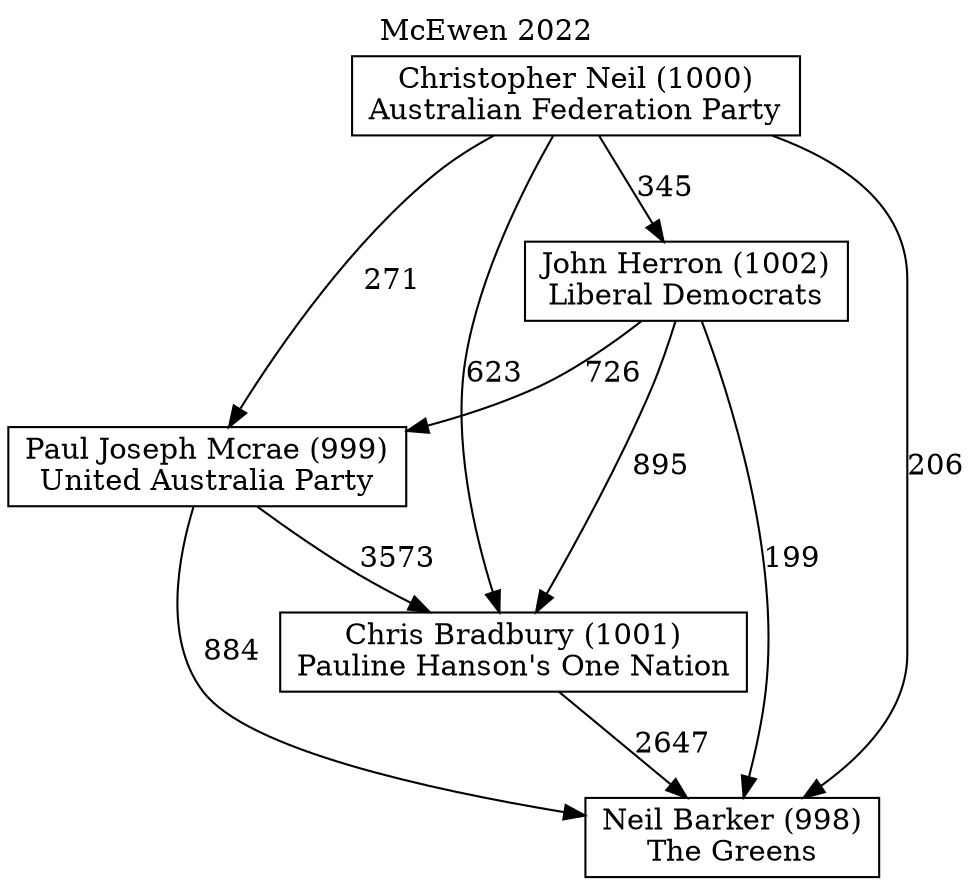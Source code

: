 // House preference flow
digraph "Neil Barker (998)_McEwen_2022" {
	graph [label="McEwen 2022" labelloc=t mclimit=10]
	node [shape=box]
	"Paul Joseph Mcrae (999)" [label="Paul Joseph Mcrae (999)
United Australia Party"]
	"Neil Barker (998)" [label="Neil Barker (998)
The Greens"]
	"John Herron (1002)" [label="John Herron (1002)
Liberal Democrats"]
	"Christopher Neil (1000)" [label="Christopher Neil (1000)
Australian Federation Party"]
	"Chris Bradbury (1001)" [label="Chris Bradbury (1001)
Pauline Hanson's One Nation"]
	"Chris Bradbury (1001)" -> "Neil Barker (998)" [label=2647]
	"John Herron (1002)" -> "Neil Barker (998)" [label=199]
	"Christopher Neil (1000)" -> "John Herron (1002)" [label=345]
	"Paul Joseph Mcrae (999)" -> "Chris Bradbury (1001)" [label=3573]
	"Christopher Neil (1000)" -> "Paul Joseph Mcrae (999)" [label=271]
	"John Herron (1002)" -> "Chris Bradbury (1001)" [label=895]
	"Paul Joseph Mcrae (999)" -> "Neil Barker (998)" [label=884]
	"Christopher Neil (1000)" -> "Chris Bradbury (1001)" [label=623]
	"John Herron (1002)" -> "Paul Joseph Mcrae (999)" [label=726]
	"Christopher Neil (1000)" -> "Neil Barker (998)" [label=206]
}
